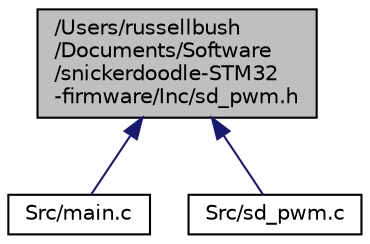 digraph "/Users/russellbush/Documents/Software/snickerdoodle-STM32-firmware/Inc/sd_pwm.h"
{
  edge [fontname="Helvetica",fontsize="10",labelfontname="Helvetica",labelfontsize="10"];
  node [fontname="Helvetica",fontsize="10",shape=record];
  Node1 [label="/Users/russellbush\l/Documents/Software\l/snickerdoodle-STM32\l-firmware/Inc/sd_pwm.h",height=0.2,width=0.4,color="black", fillcolor="grey75", style="filled", fontcolor="black"];
  Node1 -> Node2 [dir="back",color="midnightblue",fontsize="10",style="solid",fontname="Helvetica"];
  Node2 [label="Src/main.c",height=0.2,width=0.4,color="black", fillcolor="white", style="filled",URL="$main_8c.html",tooltip="Platform Controller Main Program Body  FreeBSD. "];
  Node1 -> Node3 [dir="back",color="midnightblue",fontsize="10",style="solid",fontname="Helvetica"];
  Node3 [label="Src/sd_pwm.c",height=0.2,width=0.4,color="black", fillcolor="white", style="filled",URL="$sd__pwm_8c.html",tooltip="PWM Control Functions  FreeBSD. "];
}
